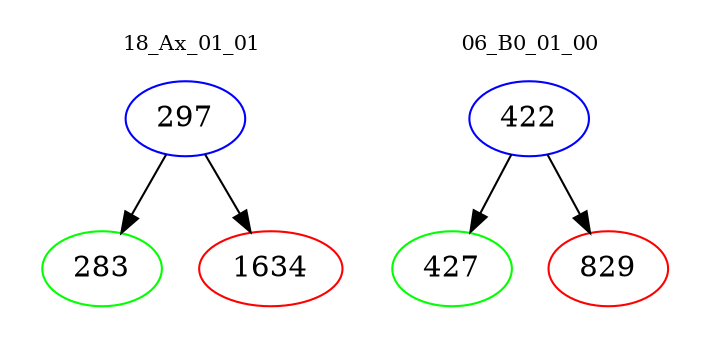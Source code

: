 digraph{
subgraph cluster_0 {
color = white
label = "18_Ax_01_01";
fontsize=10;
T0_297 [label="297", color="blue"]
T0_297 -> T0_283 [color="black"]
T0_283 [label="283", color="green"]
T0_297 -> T0_1634 [color="black"]
T0_1634 [label="1634", color="red"]
}
subgraph cluster_1 {
color = white
label = "06_B0_01_00";
fontsize=10;
T1_422 [label="422", color="blue"]
T1_422 -> T1_427 [color="black"]
T1_427 [label="427", color="green"]
T1_422 -> T1_829 [color="black"]
T1_829 [label="829", color="red"]
}
}

